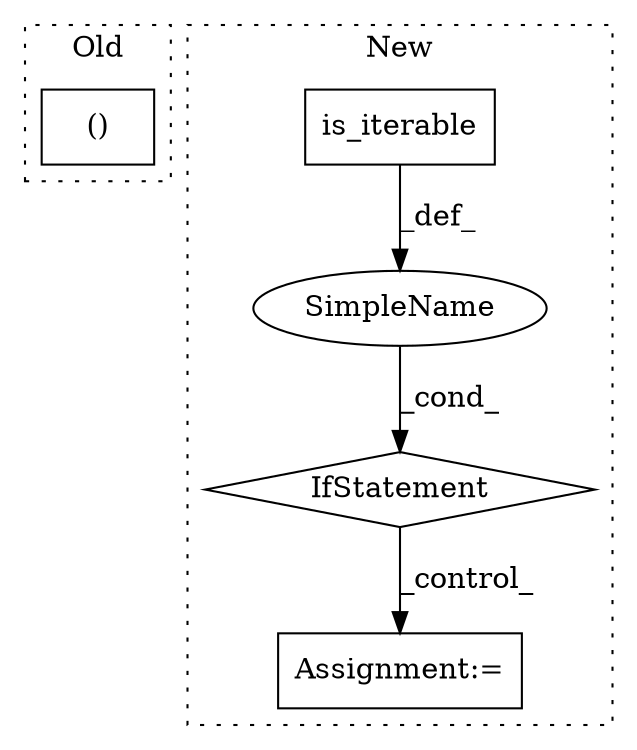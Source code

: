 digraph G {
subgraph cluster0 {
1 [label="()" a="106" s="36303" l="21" shape="box"];
label = "Old";
style="dotted";
}
subgraph cluster1 {
2 [label="is_iterable" a="32" s="32236,32253" l="12,1" shape="box"];
3 [label="IfStatement" a="25" s="32223,32254" l="4,2" shape="diamond"];
4 [label="SimpleName" a="42" s="" l="" shape="ellipse"];
5 [label="Assignment:=" a="7" s="32544" l="1" shape="box"];
label = "New";
style="dotted";
}
2 -> 4 [label="_def_"];
3 -> 5 [label="_control_"];
4 -> 3 [label="_cond_"];
}